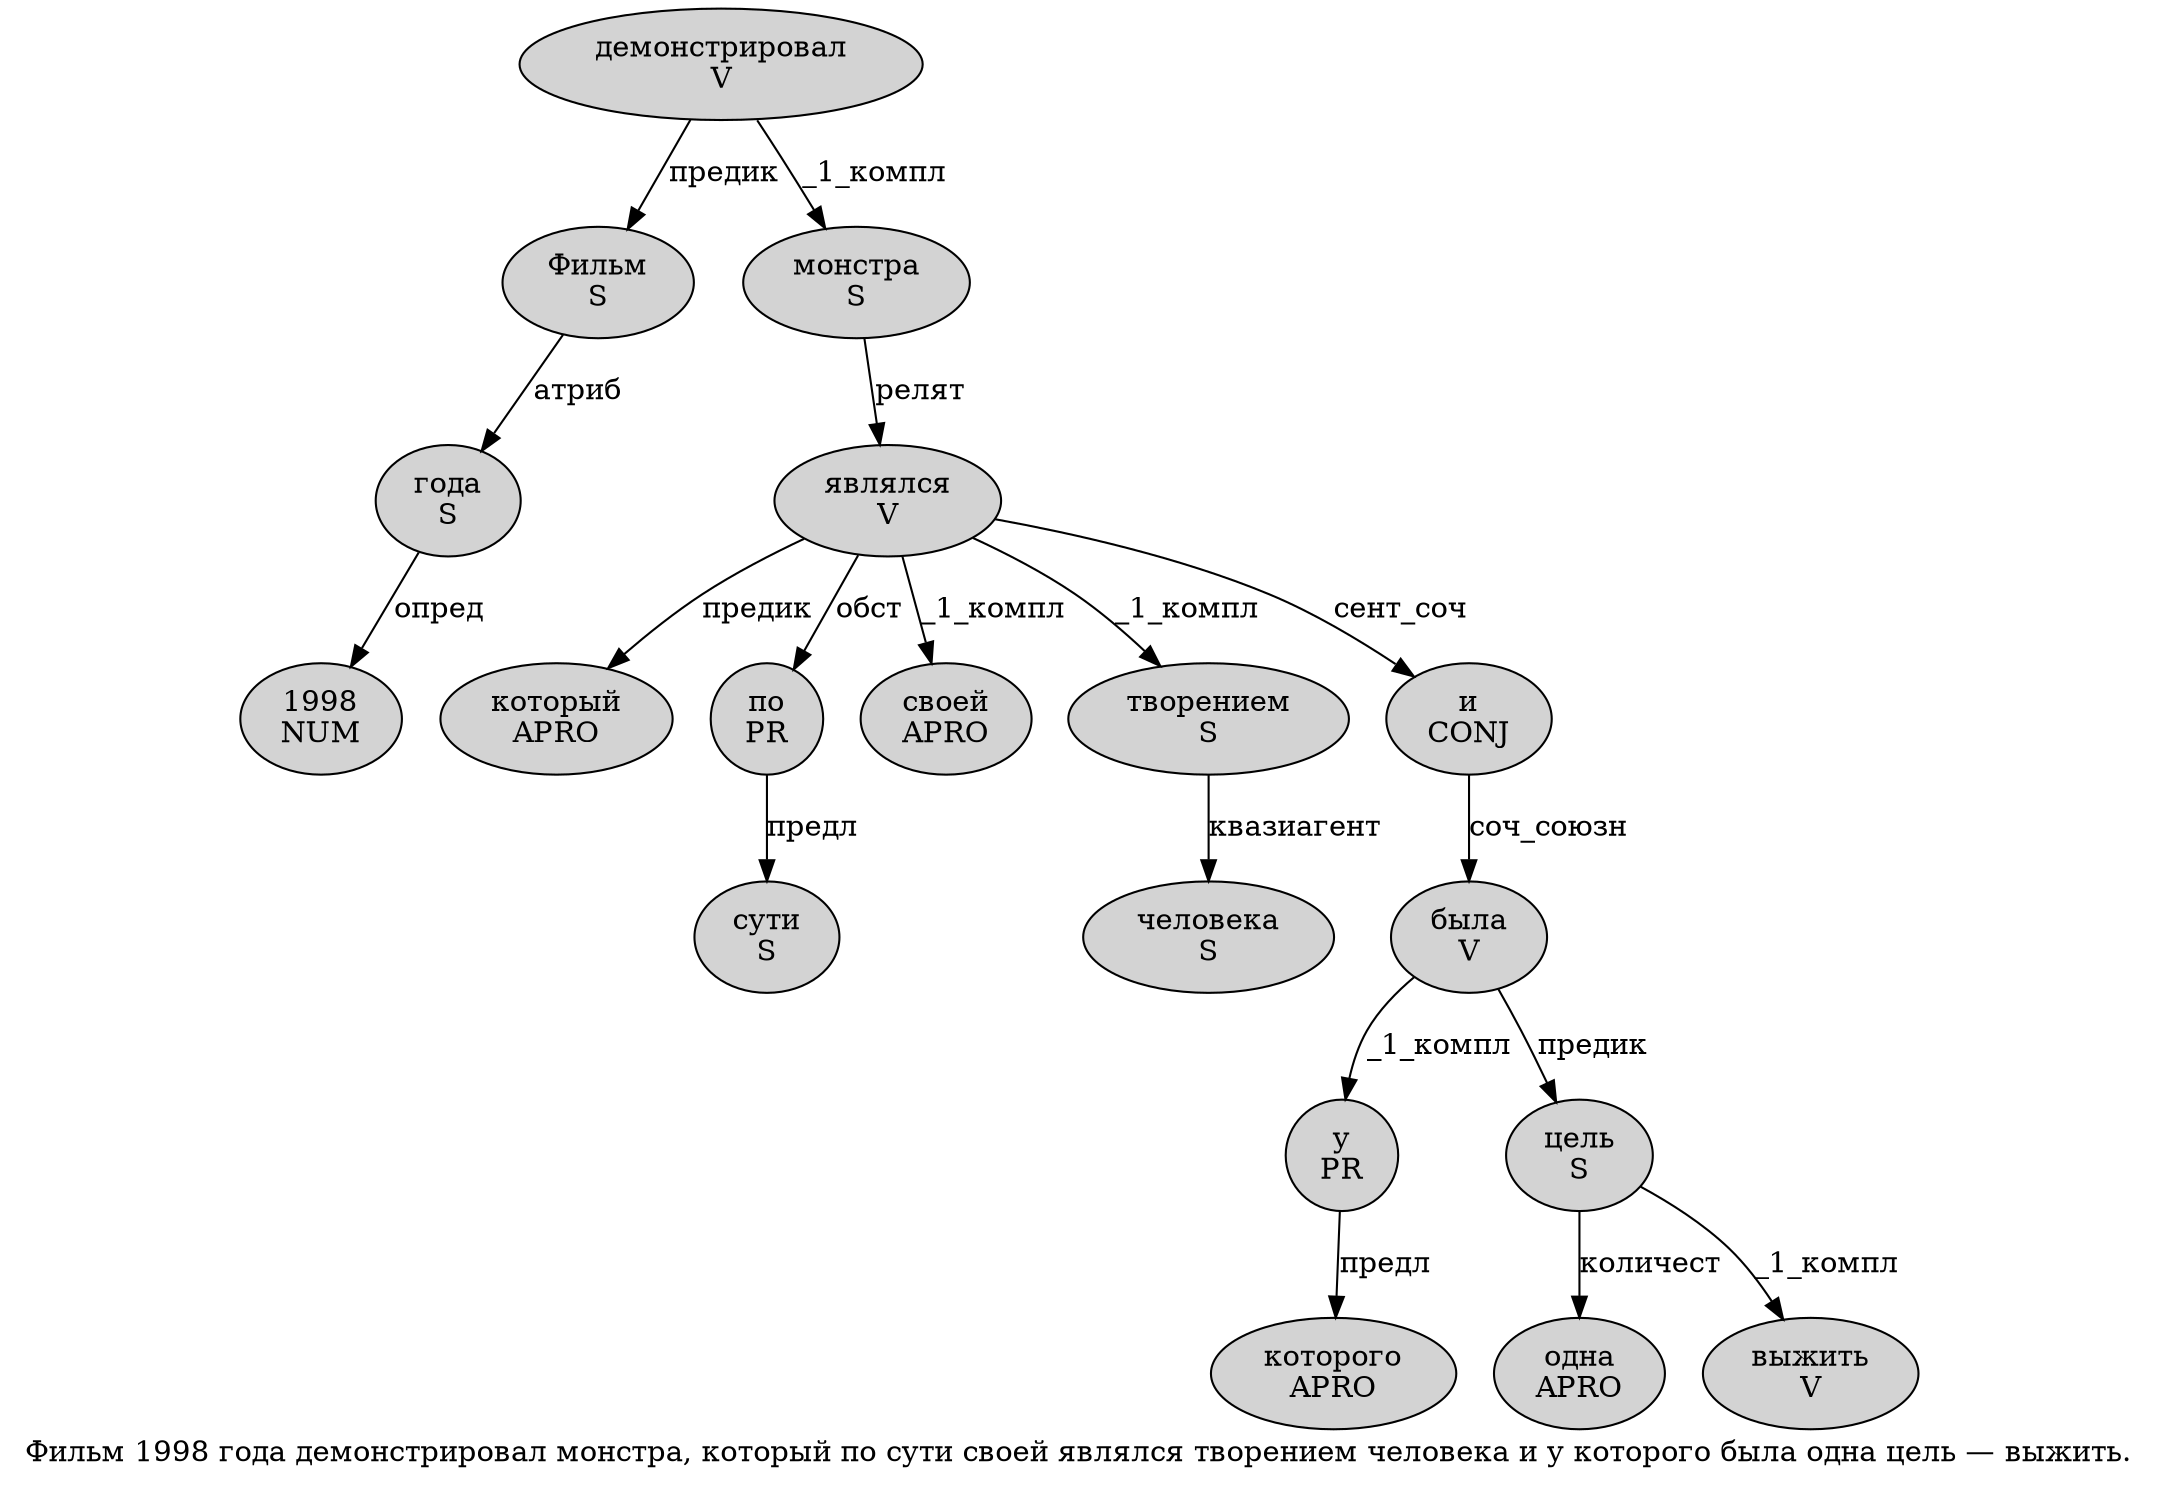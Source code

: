 digraph SENTENCE_4593 {
	graph [label="Фильм 1998 года демонстрировал монстра, который по сути своей являлся творением человека и у которого была одна цель — выжить."]
	node [style=filled]
		0 [label="Фильм
S" color="" fillcolor=lightgray penwidth=1 shape=ellipse]
		1 [label="1998
NUM" color="" fillcolor=lightgray penwidth=1 shape=ellipse]
		2 [label="года
S" color="" fillcolor=lightgray penwidth=1 shape=ellipse]
		3 [label="демонстрировал
V" color="" fillcolor=lightgray penwidth=1 shape=ellipse]
		4 [label="монстра
S" color="" fillcolor=lightgray penwidth=1 shape=ellipse]
		6 [label="который
APRO" color="" fillcolor=lightgray penwidth=1 shape=ellipse]
		7 [label="по
PR" color="" fillcolor=lightgray penwidth=1 shape=ellipse]
		8 [label="сути
S" color="" fillcolor=lightgray penwidth=1 shape=ellipse]
		9 [label="своей
APRO" color="" fillcolor=lightgray penwidth=1 shape=ellipse]
		10 [label="являлся
V" color="" fillcolor=lightgray penwidth=1 shape=ellipse]
		11 [label="творением
S" color="" fillcolor=lightgray penwidth=1 shape=ellipse]
		12 [label="человека
S" color="" fillcolor=lightgray penwidth=1 shape=ellipse]
		13 [label="и
CONJ" color="" fillcolor=lightgray penwidth=1 shape=ellipse]
		14 [label="у
PR" color="" fillcolor=lightgray penwidth=1 shape=ellipse]
		15 [label="которого
APRO" color="" fillcolor=lightgray penwidth=1 shape=ellipse]
		16 [label="была
V" color="" fillcolor=lightgray penwidth=1 shape=ellipse]
		17 [label="одна
APRO" color="" fillcolor=lightgray penwidth=1 shape=ellipse]
		18 [label="цель
S" color="" fillcolor=lightgray penwidth=1 shape=ellipse]
		20 [label="выжить
V" color="" fillcolor=lightgray penwidth=1 shape=ellipse]
			0 -> 2 [label="атриб"]
			7 -> 8 [label="предл"]
			2 -> 1 [label="опред"]
			13 -> 16 [label="соч_союзн"]
			11 -> 12 [label="квазиагент"]
			10 -> 6 [label="предик"]
			10 -> 7 [label="обст"]
			10 -> 9 [label="_1_компл"]
			10 -> 11 [label="_1_компл"]
			10 -> 13 [label="сент_соч"]
			14 -> 15 [label="предл"]
			18 -> 17 [label="количест"]
			18 -> 20 [label="_1_компл"]
			16 -> 14 [label="_1_компл"]
			16 -> 18 [label="предик"]
			4 -> 10 [label="релят"]
			3 -> 0 [label="предик"]
			3 -> 4 [label="_1_компл"]
}